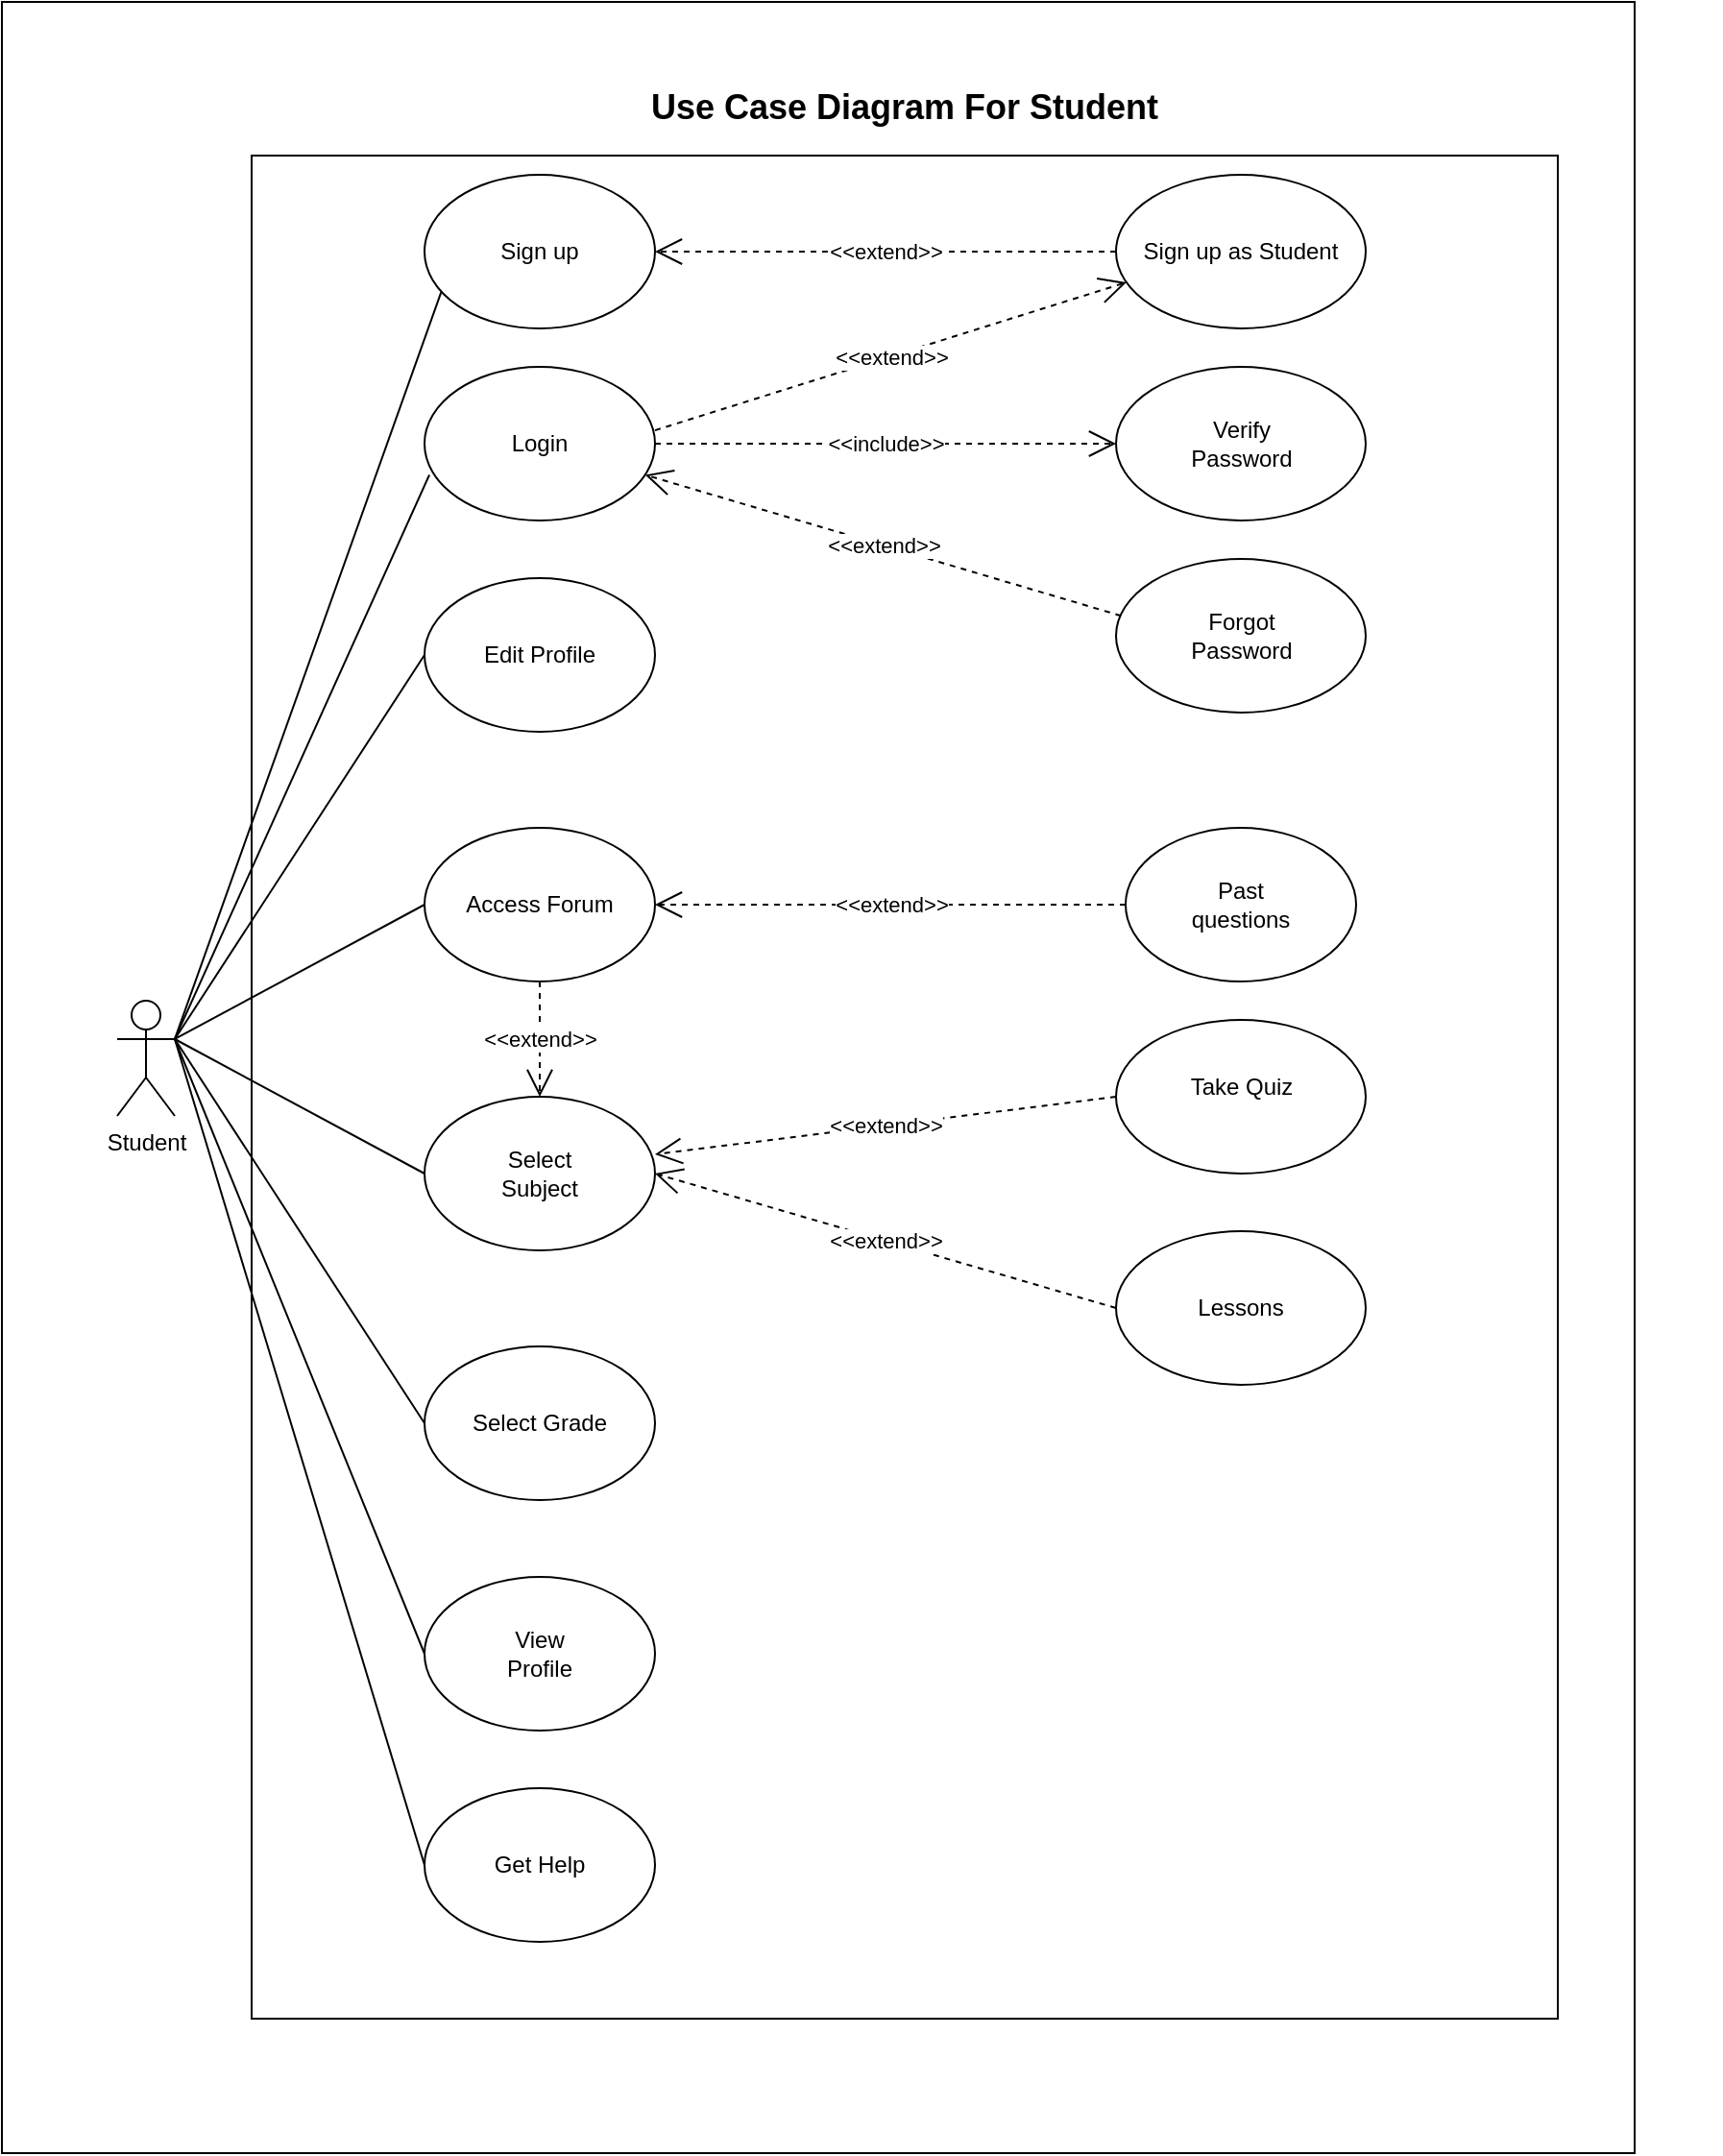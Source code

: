 <mxfile version="13.1.2" type="device"><diagram id="_3xCwv9Up0gI11i4uq6x" name="Page-1"><mxGraphModel dx="868" dy="520" grid="1" gridSize="10" guides="1" tooltips="1" connect="1" arrows="1" fold="1" page="1" pageScale="1" pageWidth="850" pageHeight="1100" math="0" shadow="0"><root><mxCell id="0"/><mxCell id="1" parent="0"/><mxCell id="0izOhKXI1OT6M7X1fA7s-75" value="" style="rounded=0;whiteSpace=wrap;html=1;" parent="1" vertex="1"><mxGeometry width="850" height="1120" as="geometry"/></mxCell><mxCell id="0izOhKXI1OT6M7X1fA7s-8" value="Student" style="shape=umlActor;verticalLabelPosition=bottom;labelBackgroundColor=#ffffff;verticalAlign=top;html=1;outlineConnect=0;" parent="1" vertex="1"><mxGeometry x="60" y="520" width="30" height="60" as="geometry"/></mxCell><mxCell id="0izOhKXI1OT6M7X1fA7s-9" value="&lt;font style=&quot;font-size: 18px&quot;&gt;&lt;b&gt;Use Case Diagram For Student&lt;/b&gt;&lt;/font&gt;" style="text;html=1;strokeColor=none;fillColor=none;align=center;verticalAlign=middle;whiteSpace=wrap;rounded=0;" parent="1" vertex="1"><mxGeometry x="45" y="40" width="850" height="30" as="geometry"/></mxCell><mxCell id="0izOhKXI1OT6M7X1fA7s-10" value="" style="rounded=0;whiteSpace=wrap;html=1;" parent="1" vertex="1"><mxGeometry x="130" y="80" width="680" height="970" as="geometry"/></mxCell><mxCell id="0izOhKXI1OT6M7X1fA7s-11" value="" style="ellipse;whiteSpace=wrap;html=1;" parent="1" vertex="1"><mxGeometry x="220" y="90" width="120" height="80" as="geometry"/></mxCell><mxCell id="0izOhKXI1OT6M7X1fA7s-12" value="" style="ellipse;whiteSpace=wrap;html=1;" parent="1" vertex="1"><mxGeometry x="220" y="190" width="120" height="80" as="geometry"/></mxCell><mxCell id="0izOhKXI1OT6M7X1fA7s-13" value="" style="ellipse;whiteSpace=wrap;html=1;" parent="1" vertex="1"><mxGeometry x="220" y="300" width="120" height="80" as="geometry"/></mxCell><mxCell id="0izOhKXI1OT6M7X1fA7s-14" value="" style="ellipse;whiteSpace=wrap;html=1;" parent="1" vertex="1"><mxGeometry x="585" y="430" width="120" height="80" as="geometry"/></mxCell><mxCell id="0izOhKXI1OT6M7X1fA7s-15" value="" style="ellipse;whiteSpace=wrap;html=1;" parent="1" vertex="1"><mxGeometry x="220" y="430" width="120" height="80" as="geometry"/></mxCell><mxCell id="0izOhKXI1OT6M7X1fA7s-16" value="" style="ellipse;whiteSpace=wrap;html=1;" parent="1" vertex="1"><mxGeometry x="220" y="570" width="120" height="80" as="geometry"/></mxCell><mxCell id="0izOhKXI1OT6M7X1fA7s-17" value="" style="ellipse;whiteSpace=wrap;html=1;" parent="1" vertex="1"><mxGeometry x="220" y="700" width="120" height="80" as="geometry"/></mxCell><mxCell id="0izOhKXI1OT6M7X1fA7s-18" value="" style="ellipse;whiteSpace=wrap;html=1;" parent="1" vertex="1"><mxGeometry x="220" y="820" width="120" height="80" as="geometry"/></mxCell><mxCell id="0izOhKXI1OT6M7X1fA7s-22" value="Sign up" style="text;html=1;strokeColor=none;fillColor=none;align=center;verticalAlign=middle;whiteSpace=wrap;rounded=0;" parent="1" vertex="1"><mxGeometry x="255" y="120" width="50" height="20" as="geometry"/></mxCell><mxCell id="0izOhKXI1OT6M7X1fA7s-23" value="Login" style="text;html=1;strokeColor=none;fillColor=none;align=center;verticalAlign=middle;whiteSpace=wrap;rounded=0;" parent="1" vertex="1"><mxGeometry x="260" y="220" width="40" height="20" as="geometry"/></mxCell><mxCell id="0izOhKXI1OT6M7X1fA7s-24" value="Edit Profile" style="text;html=1;strokeColor=none;fillColor=none;align=center;verticalAlign=middle;whiteSpace=wrap;rounded=0;" parent="1" vertex="1"><mxGeometry x="240" y="330" width="80" height="20" as="geometry"/></mxCell><mxCell id="0izOhKXI1OT6M7X1fA7s-25" value="Past questions" style="text;html=1;strokeColor=none;fillColor=none;align=center;verticalAlign=middle;whiteSpace=wrap;rounded=0;" parent="1" vertex="1"><mxGeometry x="605" y="460" width="80" height="20" as="geometry"/></mxCell><mxCell id="0izOhKXI1OT6M7X1fA7s-26" value="Select Subject" style="text;html=1;strokeColor=none;fillColor=none;align=center;verticalAlign=middle;whiteSpace=wrap;rounded=0;" parent="1" vertex="1"><mxGeometry x="245" y="600" width="70" height="20" as="geometry"/></mxCell><mxCell id="0izOhKXI1OT6M7X1fA7s-27" value="Select Grade" style="text;html=1;strokeColor=none;fillColor=none;align=center;verticalAlign=middle;whiteSpace=wrap;rounded=0;" parent="1" vertex="1"><mxGeometry x="240" y="730" width="80" height="20" as="geometry"/></mxCell><mxCell id="0izOhKXI1OT6M7X1fA7s-28" value="View Profile" style="text;html=1;strokeColor=none;fillColor=none;align=center;verticalAlign=middle;whiteSpace=wrap;rounded=0;" parent="1" vertex="1"><mxGeometry x="250" y="850" width="60" height="20" as="geometry"/></mxCell><mxCell id="0izOhKXI1OT6M7X1fA7s-32" value="" style="endArrow=none;html=1;entryX=1;entryY=0.333;entryDx=0;entryDy=0;entryPerimeter=0;exitX=0.072;exitY=0.765;exitDx=0;exitDy=0;exitPerimeter=0;" parent="1" source="0izOhKXI1OT6M7X1fA7s-11" target="0izOhKXI1OT6M7X1fA7s-8" edge="1"><mxGeometry width="50" height="50" relative="1" as="geometry"><mxPoint x="160" y="610" as="sourcePoint"/><mxPoint x="210" y="560" as="targetPoint"/></mxGeometry></mxCell><mxCell id="0izOhKXI1OT6M7X1fA7s-37" value="Access Forum" style="text;html=1;strokeColor=none;fillColor=none;align=center;verticalAlign=middle;whiteSpace=wrap;rounded=0;" parent="1" vertex="1"><mxGeometry x="240" y="460" width="80" height="20" as="geometry"/></mxCell><mxCell id="0izOhKXI1OT6M7X1fA7s-38" value="" style="ellipse;whiteSpace=wrap;html=1;" parent="1" vertex="1"><mxGeometry x="580" y="90" width="130" height="80" as="geometry"/></mxCell><mxCell id="0izOhKXI1OT6M7X1fA7s-39" value="Sign up as Student" style="text;html=1;strokeColor=none;fillColor=none;align=center;verticalAlign=middle;whiteSpace=wrap;rounded=0;" parent="1" vertex="1"><mxGeometry x="560" y="120" width="170" height="20" as="geometry"/></mxCell><mxCell id="0izOhKXI1OT6M7X1fA7s-42" value="&amp;lt;&amp;lt;extend&amp;gt;&amp;gt;" style="endArrow=open;endSize=12;dashed=1;html=1;exitX=1;exitY=0.413;exitDx=0;exitDy=0;entryX=0.042;entryY=0.7;entryDx=0;entryDy=0;entryPerimeter=0;exitPerimeter=0;" parent="1" source="0izOhKXI1OT6M7X1fA7s-12" target="0izOhKXI1OT6M7X1fA7s-38" edge="1"><mxGeometry width="160" relative="1" as="geometry"><mxPoint x="320" y="280" as="sourcePoint"/><mxPoint x="480" y="280" as="targetPoint"/></mxGeometry></mxCell><mxCell id="0izOhKXI1OT6M7X1fA7s-43" value="&amp;lt;&amp;lt;extend&amp;gt;&amp;gt;" style="endArrow=open;endSize=12;dashed=1;html=1;entryX=1;entryY=0.5;entryDx=0;entryDy=0;" parent="1" target="0izOhKXI1OT6M7X1fA7s-11" edge="1"><mxGeometry width="160" relative="1" as="geometry"><mxPoint x="580" y="130" as="sourcePoint"/><mxPoint x="550" y="280" as="targetPoint"/></mxGeometry></mxCell><mxCell id="0izOhKXI1OT6M7X1fA7s-47" value="" style="ellipse;whiteSpace=wrap;html=1;" parent="1" vertex="1"><mxGeometry x="580" y="190" width="130" height="80" as="geometry"/></mxCell><mxCell id="0izOhKXI1OT6M7X1fA7s-48" value="" style="ellipse;whiteSpace=wrap;html=1;" parent="1" vertex="1"><mxGeometry x="580" y="290" width="130" height="80" as="geometry"/></mxCell><mxCell id="0izOhKXI1OT6M7X1fA7s-49" value="Verify Password" style="text;html=1;strokeColor=none;fillColor=none;align=center;verticalAlign=middle;whiteSpace=wrap;rounded=0;" parent="1" vertex="1"><mxGeometry x="612.5" y="220" width="65" height="20" as="geometry"/></mxCell><mxCell id="0izOhKXI1OT6M7X1fA7s-50" value="Forgot Password" style="text;html=1;strokeColor=none;fillColor=none;align=center;verticalAlign=middle;whiteSpace=wrap;rounded=0;" parent="1" vertex="1"><mxGeometry x="612.5" y="320" width="65" height="20" as="geometry"/></mxCell><mxCell id="0izOhKXI1OT6M7X1fA7s-51" value="&amp;lt;&amp;lt;include&amp;gt;&amp;gt;" style="endArrow=open;endSize=12;dashed=1;html=1;exitX=1;exitY=0.5;exitDx=0;exitDy=0;entryX=0;entryY=0.5;entryDx=0;entryDy=0;" parent="1" source="0izOhKXI1OT6M7X1fA7s-12" target="0izOhKXI1OT6M7X1fA7s-47" edge="1"><mxGeometry width="160" relative="1" as="geometry"><mxPoint x="330" y="250" as="sourcePoint"/><mxPoint x="490" y="250" as="targetPoint"/></mxGeometry></mxCell><mxCell id="0izOhKXI1OT6M7X1fA7s-52" value="&amp;lt;&amp;lt;extend&amp;gt;&amp;gt;" style="endArrow=open;endSize=12;dashed=1;html=1;exitX=0.02;exitY=0.37;exitDx=0;exitDy=0;exitPerimeter=0;" parent="1" source="0izOhKXI1OT6M7X1fA7s-48" target="0izOhKXI1OT6M7X1fA7s-12" edge="1"><mxGeometry width="160" relative="1" as="geometry"><mxPoint x="330" y="250" as="sourcePoint"/><mxPoint x="490" y="250" as="targetPoint"/></mxGeometry></mxCell><mxCell id="0izOhKXI1OT6M7X1fA7s-53" value="" style="ellipse;whiteSpace=wrap;html=1;" parent="1" vertex="1"><mxGeometry x="580" y="530" width="130" height="80" as="geometry"/></mxCell><mxCell id="0izOhKXI1OT6M7X1fA7s-54" value="" style="ellipse;whiteSpace=wrap;html=1;" parent="1" vertex="1"><mxGeometry x="580" y="640" width="130" height="80" as="geometry"/></mxCell><mxCell id="0izOhKXI1OT6M7X1fA7s-55" value="Take Quiz" style="text;html=1;strokeColor=none;fillColor=none;align=center;verticalAlign=middle;whiteSpace=wrap;rounded=0;" parent="1" vertex="1"><mxGeometry x="612.5" y="555" width="65" height="20" as="geometry"/></mxCell><mxCell id="0izOhKXI1OT6M7X1fA7s-56" value="Lessons" style="text;html=1;strokeColor=none;fillColor=none;align=center;verticalAlign=middle;whiteSpace=wrap;rounded=0;" parent="1" vertex="1"><mxGeometry x="625" y="670" width="40" height="20" as="geometry"/></mxCell><mxCell id="0izOhKXI1OT6M7X1fA7s-57" value="&amp;lt;&amp;lt;extend&amp;gt;&amp;gt;" style="endArrow=open;endSize=12;dashed=1;html=1;entryX=1;entryY=0.375;entryDx=0;entryDy=0;entryPerimeter=0;exitX=0;exitY=0.5;exitDx=0;exitDy=0;" parent="1" source="0izOhKXI1OT6M7X1fA7s-53" target="0izOhKXI1OT6M7X1fA7s-16" edge="1"><mxGeometry width="160" relative="1" as="geometry"><mxPoint x="350" y="730" as="sourcePoint"/><mxPoint x="510" y="730" as="targetPoint"/></mxGeometry></mxCell><mxCell id="0izOhKXI1OT6M7X1fA7s-58" value="&amp;lt;&amp;lt;extend&amp;gt;&amp;gt;" style="endArrow=open;endSize=12;dashed=1;html=1;entryX=1;entryY=0.5;entryDx=0;entryDy=0;exitX=0;exitY=0.5;exitDx=0;exitDy=0;" parent="1" source="0izOhKXI1OT6M7X1fA7s-54" target="0izOhKXI1OT6M7X1fA7s-16" edge="1"><mxGeometry width="160" relative="1" as="geometry"><mxPoint x="350" y="730" as="sourcePoint"/><mxPoint x="510" y="730" as="targetPoint"/></mxGeometry></mxCell><mxCell id="0izOhKXI1OT6M7X1fA7s-59" value="&amp;lt;&amp;lt;extend&amp;gt;&amp;gt;" style="endArrow=open;endSize=12;dashed=1;html=1;exitX=0.5;exitY=1;exitDx=0;exitDy=0;entryX=0.5;entryY=0;entryDx=0;entryDy=0;" parent="1" source="0izOhKXI1OT6M7X1fA7s-15" target="0izOhKXI1OT6M7X1fA7s-16" edge="1"><mxGeometry width="160" relative="1" as="geometry"><mxPoint x="350" y="610" as="sourcePoint"/><mxPoint x="246" y="649" as="targetPoint"/></mxGeometry></mxCell><mxCell id="0izOhKXI1OT6M7X1fA7s-60" value="&amp;lt;&amp;lt;extend&amp;gt;&amp;gt;" style="endArrow=open;endSize=12;dashed=1;html=1;exitX=0;exitY=0.5;exitDx=0;exitDy=0;entryX=1;entryY=0.5;entryDx=0;entryDy=0;" parent="1" source="0izOhKXI1OT6M7X1fA7s-14" target="0izOhKXI1OT6M7X1fA7s-15" edge="1"><mxGeometry width="160" relative="1" as="geometry"><mxPoint x="350" y="610" as="sourcePoint"/><mxPoint x="510" y="610" as="targetPoint"/></mxGeometry></mxCell><mxCell id="0izOhKXI1OT6M7X1fA7s-67" value="" style="endArrow=none;html=1;exitX=1;exitY=0.333;exitDx=0;exitDy=0;exitPerimeter=0;entryX=0.021;entryY=0.703;entryDx=0;entryDy=0;entryPerimeter=0;" parent="1" source="0izOhKXI1OT6M7X1fA7s-8" target="0izOhKXI1OT6M7X1fA7s-12" edge="1"><mxGeometry width="50" height="50" relative="1" as="geometry"><mxPoint x="400" y="360" as="sourcePoint"/><mxPoint x="450" y="310" as="targetPoint"/></mxGeometry></mxCell><mxCell id="0izOhKXI1OT6M7X1fA7s-68" value="" style="endArrow=none;html=1;entryX=0;entryY=0.5;entryDx=0;entryDy=0;" parent="1" target="0izOhKXI1OT6M7X1fA7s-13" edge="1"><mxGeometry width="50" height="50" relative="1" as="geometry"><mxPoint x="90" y="540" as="sourcePoint"/><mxPoint x="450" y="310" as="targetPoint"/></mxGeometry></mxCell><mxCell id="0izOhKXI1OT6M7X1fA7s-70" value="" style="endArrow=none;html=1;entryX=0;entryY=0.5;entryDx=0;entryDy=0;exitX=1;exitY=0.333;exitDx=0;exitDy=0;exitPerimeter=0;" parent="1" source="0izOhKXI1OT6M7X1fA7s-8" target="0izOhKXI1OT6M7X1fA7s-15" edge="1"><mxGeometry width="50" height="50" relative="1" as="geometry"><mxPoint x="100" y="540" as="sourcePoint"/><mxPoint x="450" y="570" as="targetPoint"/></mxGeometry></mxCell><mxCell id="0izOhKXI1OT6M7X1fA7s-71" value="" style="endArrow=none;html=1;entryX=0;entryY=0.5;entryDx=0;entryDy=0;" parent="1" target="0izOhKXI1OT6M7X1fA7s-16" edge="1"><mxGeometry width="50" height="50" relative="1" as="geometry"><mxPoint x="90" y="540" as="sourcePoint"/><mxPoint x="450" y="570" as="targetPoint"/></mxGeometry></mxCell><mxCell id="0izOhKXI1OT6M7X1fA7s-72" value="" style="endArrow=none;html=1;entryX=0;entryY=0.5;entryDx=0;entryDy=0;" parent="1" target="0izOhKXI1OT6M7X1fA7s-17" edge="1"><mxGeometry width="50" height="50" relative="1" as="geometry"><mxPoint x="90" y="540" as="sourcePoint"/><mxPoint x="450" y="570" as="targetPoint"/></mxGeometry></mxCell><mxCell id="0izOhKXI1OT6M7X1fA7s-74" value="" style="endArrow=none;html=1;entryX=0;entryY=0.5;entryDx=0;entryDy=0;" parent="1" target="0izOhKXI1OT6M7X1fA7s-18" edge="1"><mxGeometry width="50" height="50" relative="1" as="geometry"><mxPoint x="90" y="540" as="sourcePoint"/><mxPoint x="450" y="790" as="targetPoint"/></mxGeometry></mxCell><mxCell id="giFzI7CRJJ9dT62g4biH-4" value="" style="ellipse;whiteSpace=wrap;html=1;" vertex="1" parent="1"><mxGeometry x="220" y="930" width="120" height="80" as="geometry"/></mxCell><mxCell id="giFzI7CRJJ9dT62g4biH-5" value="" style="endArrow=none;html=1;exitX=1;exitY=0.333;exitDx=0;exitDy=0;exitPerimeter=0;entryX=0;entryY=0.5;entryDx=0;entryDy=0;" edge="1" parent="1" source="0izOhKXI1OT6M7X1fA7s-8" target="giFzI7CRJJ9dT62g4biH-4"><mxGeometry width="50" height="50" relative="1" as="geometry"><mxPoint x="420" y="860" as="sourcePoint"/><mxPoint x="470" y="810" as="targetPoint"/></mxGeometry></mxCell><mxCell id="giFzI7CRJJ9dT62g4biH-6" value="Get Help" style="text;html=1;strokeColor=none;fillColor=none;align=center;verticalAlign=middle;whiteSpace=wrap;rounded=0;" vertex="1" parent="1"><mxGeometry x="255" y="960" width="50" height="20" as="geometry"/></mxCell></root></mxGraphModel></diagram></mxfile>
